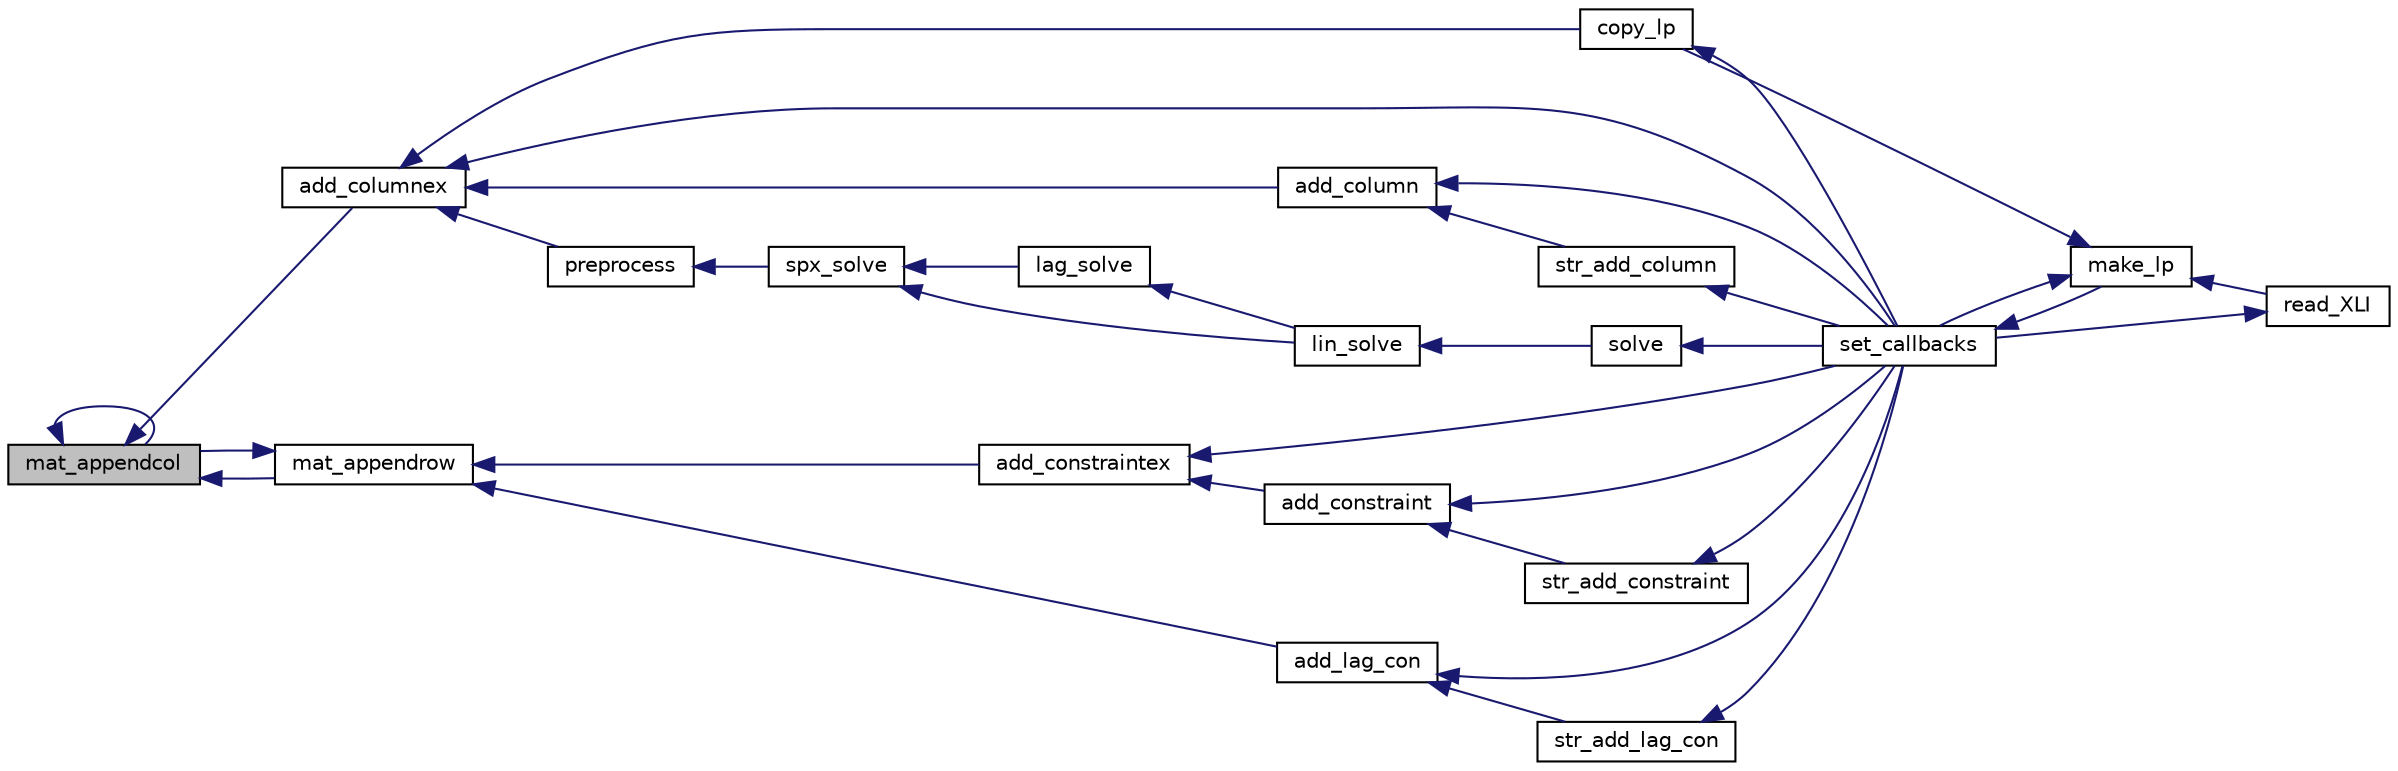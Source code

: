 digraph "mat_appendcol"
{
  edge [fontname="Helvetica",fontsize="10",labelfontname="Helvetica",labelfontsize="10"];
  node [fontname="Helvetica",fontsize="10",shape=record];
  rankdir="LR";
  Node1216 [label="mat_appendcol",height=0.2,width=0.4,color="black", fillcolor="grey75", style="filled", fontcolor="black"];
  Node1216 -> Node1217 [dir="back",color="midnightblue",fontsize="10",style="solid",fontname="Helvetica"];
  Node1217 [label="add_columnex",height=0.2,width=0.4,color="black", fillcolor="white", style="filled",URL="$df/df7/lp__lib_8h.html#a2f59f71c70b34d6198979dd6652f2dbd"];
  Node1217 -> Node1218 [dir="back",color="midnightblue",fontsize="10",style="solid",fontname="Helvetica"];
  Node1218 [label="copy_lp",height=0.2,width=0.4,color="black", fillcolor="white", style="filled",URL="$df/df7/lp__lib_8h.html#aca83ecdbc200b414db491306f3070ae9"];
  Node1218 -> Node1219 [dir="back",color="midnightblue",fontsize="10",style="solid",fontname="Helvetica"];
  Node1219 [label="set_callbacks",height=0.2,width=0.4,color="black", fillcolor="white", style="filled",URL="$df/df7/lp__lib_8h.html#a929e8acb9704f61e16927c915c15cd07"];
  Node1219 -> Node1220 [dir="back",color="midnightblue",fontsize="10",style="solid",fontname="Helvetica"];
  Node1220 [label="make_lp",height=0.2,width=0.4,color="black", fillcolor="white", style="filled",URL="$df/df7/lp__lib_8h.html#a68a0333d84dd944f67e2a0ec72e346a9"];
  Node1220 -> Node1218 [dir="back",color="midnightblue",fontsize="10",style="solid",fontname="Helvetica"];
  Node1220 -> Node1219 [dir="back",color="midnightblue",fontsize="10",style="solid",fontname="Helvetica"];
  Node1220 -> Node1221 [dir="back",color="midnightblue",fontsize="10",style="solid",fontname="Helvetica"];
  Node1221 [label="read_XLI",height=0.2,width=0.4,color="black", fillcolor="white", style="filled",URL="$df/df7/lp__lib_8h.html#a351dd803960ab0dae2b39f2c65d3a58d"];
  Node1221 -> Node1219 [dir="back",color="midnightblue",fontsize="10",style="solid",fontname="Helvetica"];
  Node1217 -> Node1222 [dir="back",color="midnightblue",fontsize="10",style="solid",fontname="Helvetica"];
  Node1222 [label="add_column",height=0.2,width=0.4,color="black", fillcolor="white", style="filled",URL="$df/df7/lp__lib_8h.html#ab0aae6678125797fe5acd4d9e4ec5ada"];
  Node1222 -> Node1223 [dir="back",color="midnightblue",fontsize="10",style="solid",fontname="Helvetica"];
  Node1223 [label="str_add_column",height=0.2,width=0.4,color="black", fillcolor="white", style="filled",URL="$df/df7/lp__lib_8h.html#a8e97e48b7672e3a822758f53b897b960"];
  Node1223 -> Node1219 [dir="back",color="midnightblue",fontsize="10",style="solid",fontname="Helvetica"];
  Node1222 -> Node1219 [dir="back",color="midnightblue",fontsize="10",style="solid",fontname="Helvetica"];
  Node1217 -> Node1219 [dir="back",color="midnightblue",fontsize="10",style="solid",fontname="Helvetica"];
  Node1217 -> Node1224 [dir="back",color="midnightblue",fontsize="10",style="solid",fontname="Helvetica"];
  Node1224 [label="preprocess",height=0.2,width=0.4,color="black", fillcolor="white", style="filled",URL="$df/df7/lp__lib_8h.html#a97c637125d89c31df9c86d5b091567be"];
  Node1224 -> Node1225 [dir="back",color="midnightblue",fontsize="10",style="solid",fontname="Helvetica"];
  Node1225 [label="spx_solve",height=0.2,width=0.4,color="black", fillcolor="white", style="filled",URL="$d1/d0a/lp__simplex_8h.html#a3effc8b68c1fb21095e7324d83d0dbf7"];
  Node1225 -> Node1226 [dir="back",color="midnightblue",fontsize="10",style="solid",fontname="Helvetica"];
  Node1226 [label="lag_solve",height=0.2,width=0.4,color="black", fillcolor="white", style="filled",URL="$d1/d0a/lp__simplex_8h.html#a320e9e82c06466267a7cb7844c7767b8"];
  Node1226 -> Node1227 [dir="back",color="midnightblue",fontsize="10",style="solid",fontname="Helvetica"];
  Node1227 [label="lin_solve",height=0.2,width=0.4,color="black", fillcolor="white", style="filled",URL="$d1/d0a/lp__simplex_8h.html#a794b0beb471eb7ece9a694717b65b947"];
  Node1227 -> Node1228 [dir="back",color="midnightblue",fontsize="10",style="solid",fontname="Helvetica"];
  Node1228 [label="solve",height=0.2,width=0.4,color="black", fillcolor="white", style="filled",URL="$df/df7/lp__lib_8h.html#a0f4da3a192397e77e6fe92704d4fad3f"];
  Node1228 -> Node1219 [dir="back",color="midnightblue",fontsize="10",style="solid",fontname="Helvetica"];
  Node1225 -> Node1227 [dir="back",color="midnightblue",fontsize="10",style="solid",fontname="Helvetica"];
  Node1216 -> Node1229 [dir="back",color="midnightblue",fontsize="10",style="solid",fontname="Helvetica"];
  Node1229 [label="mat_appendrow",height=0.2,width=0.4,color="black", fillcolor="white", style="filled",URL="$d0/d48/lp__matrix_8h.html#a131c3b8b28f2b4820951029365f572a1"];
  Node1229 -> Node1230 [dir="back",color="midnightblue",fontsize="10",style="solid",fontname="Helvetica"];
  Node1230 [label="add_constraintex",height=0.2,width=0.4,color="black", fillcolor="white", style="filled",URL="$df/df7/lp__lib_8h.html#a72939ceb6c02b858f0462fffc76c7cc7"];
  Node1230 -> Node1231 [dir="back",color="midnightblue",fontsize="10",style="solid",fontname="Helvetica"];
  Node1231 [label="add_constraint",height=0.2,width=0.4,color="black", fillcolor="white", style="filled",URL="$df/df7/lp__lib_8h.html#a9bc4a8f05123c2512ef0059771c74909"];
  Node1231 -> Node1232 [dir="back",color="midnightblue",fontsize="10",style="solid",fontname="Helvetica"];
  Node1232 [label="str_add_constraint",height=0.2,width=0.4,color="black", fillcolor="white", style="filled",URL="$df/df7/lp__lib_8h.html#a783404ff7b2853d45f0e2f1e4f8bb30d"];
  Node1232 -> Node1219 [dir="back",color="midnightblue",fontsize="10",style="solid",fontname="Helvetica"];
  Node1231 -> Node1219 [dir="back",color="midnightblue",fontsize="10",style="solid",fontname="Helvetica"];
  Node1230 -> Node1219 [dir="back",color="midnightblue",fontsize="10",style="solid",fontname="Helvetica"];
  Node1229 -> Node1233 [dir="back",color="midnightblue",fontsize="10",style="solid",fontname="Helvetica"];
  Node1233 [label="add_lag_con",height=0.2,width=0.4,color="black", fillcolor="white", style="filled",URL="$df/df7/lp__lib_8h.html#a21817bbdd59cc827d3c872f9dcf596df"];
  Node1233 -> Node1234 [dir="back",color="midnightblue",fontsize="10",style="solid",fontname="Helvetica"];
  Node1234 [label="str_add_lag_con",height=0.2,width=0.4,color="black", fillcolor="white", style="filled",URL="$df/df7/lp__lib_8h.html#a646e25b5eb3a3aa543d174999410b071"];
  Node1234 -> Node1219 [dir="back",color="midnightblue",fontsize="10",style="solid",fontname="Helvetica"];
  Node1233 -> Node1219 [dir="back",color="midnightblue",fontsize="10",style="solid",fontname="Helvetica"];
  Node1229 -> Node1216 [dir="back",color="midnightblue",fontsize="10",style="solid",fontname="Helvetica"];
  Node1216 -> Node1216 [dir="back",color="midnightblue",fontsize="10",style="solid",fontname="Helvetica"];
}

